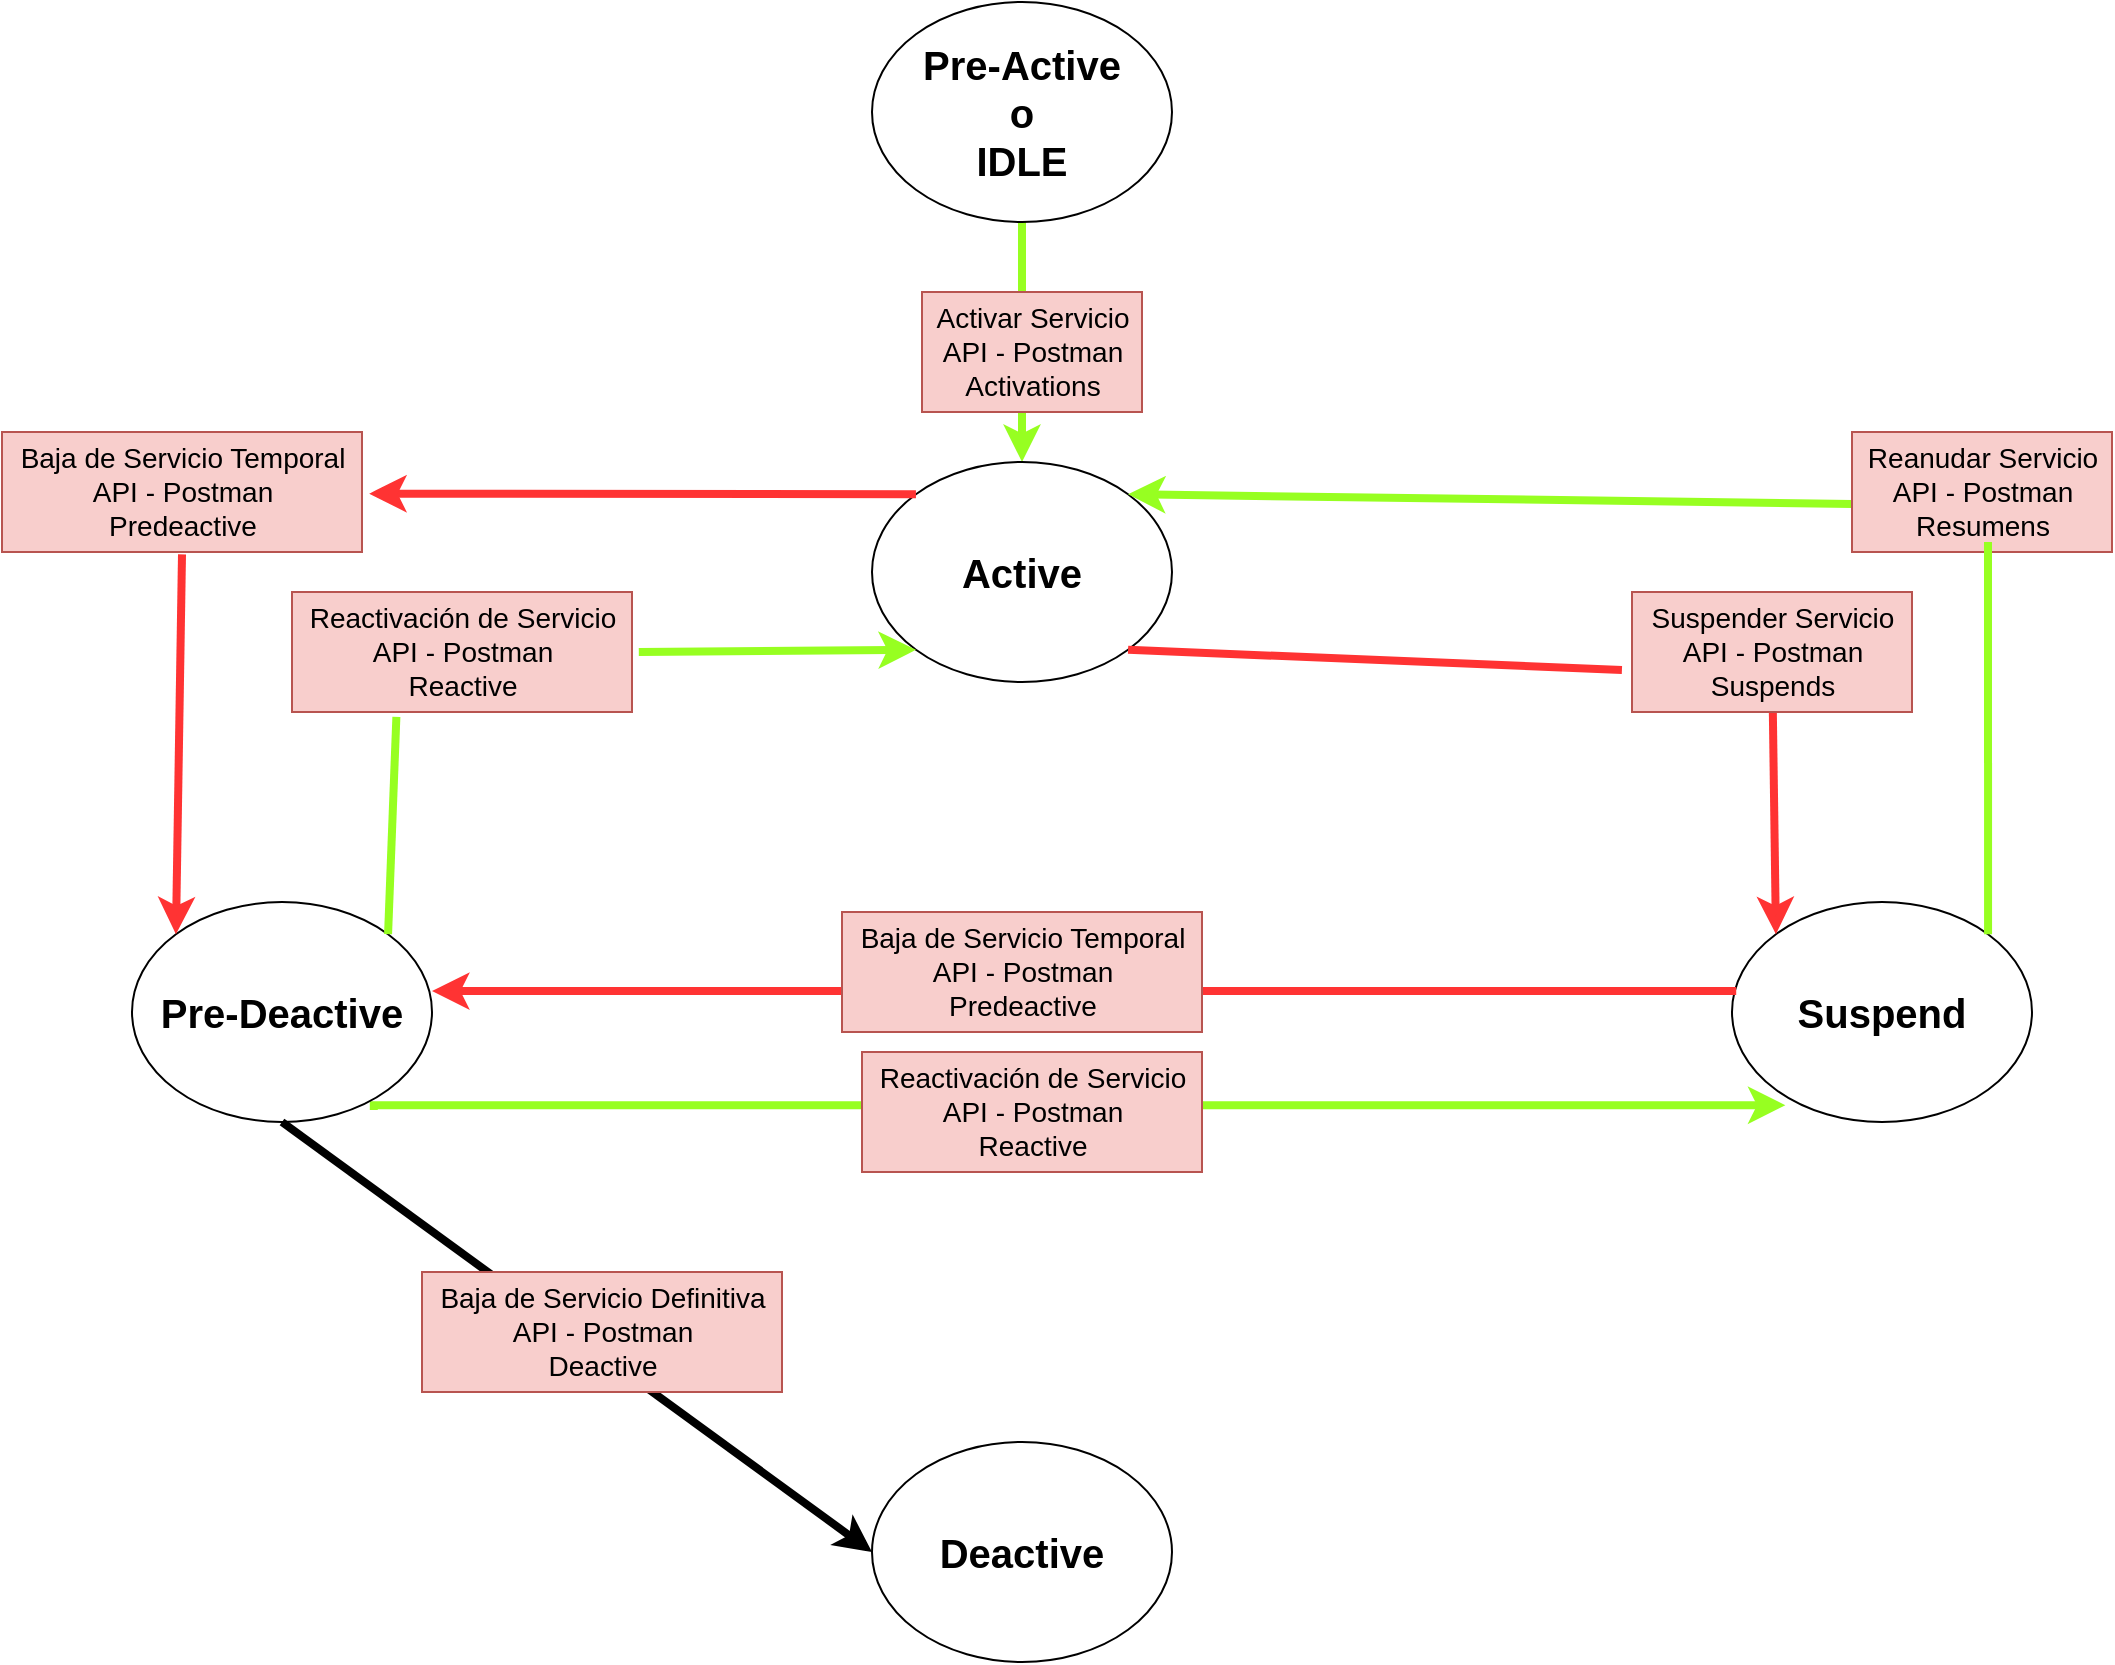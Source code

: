 <mxfile version="15.5.2" type="github">
  <diagram id="H7uGVd6uUkmrxRJBJKdL" name="Page-1">
    <mxGraphModel dx="1955" dy="576" grid="1" gridSize="10" guides="1" tooltips="1" connect="1" arrows="1" fold="1" page="1" pageScale="1" pageWidth="827" pageHeight="1169" background="#ffffff" math="0" shadow="0">
      <root>
        <mxCell id="0" />
        <mxCell id="1" parent="0" />
        <mxCell id="E-aPnvL4wcG2CTVnwj5k-7" style="edgeStyle=orthogonalEdgeStyle;rounded=0;orthogonalLoop=1;jettySize=auto;html=1;exitX=0.5;exitY=1;exitDx=0;exitDy=0;entryX=0.5;entryY=0;entryDx=0;entryDy=0;strokeColor=#97FF21;strokeWidth=4;" parent="1" source="E-aPnvL4wcG2CTVnwj5k-1" target="E-aPnvL4wcG2CTVnwj5k-2" edge="1">
          <mxGeometry relative="1" as="geometry" />
        </mxCell>
        <mxCell id="E-aPnvL4wcG2CTVnwj5k-1" value="Pre-Active&lt;br style=&quot;font-size: 20px;&quot;&gt;o&lt;br style=&quot;font-size: 20px;&quot;&gt;IDLE" style="ellipse;whiteSpace=wrap;html=1;fontSize=20;fontStyle=1" parent="1" vertex="1">
          <mxGeometry x="360" y="150" width="150" height="110" as="geometry" />
        </mxCell>
        <mxCell id="E-aPnvL4wcG2CTVnwj5k-2" value="Active" style="ellipse;whiteSpace=wrap;html=1;strokeWidth=1;perimeterSpacing=0;fontSize=20;fontStyle=1" parent="1" vertex="1">
          <mxGeometry x="360" y="380" width="150" height="110" as="geometry" />
        </mxCell>
        <mxCell id="E-aPnvL4wcG2CTVnwj5k-3" value="Suspend" style="ellipse;whiteSpace=wrap;html=1;fontSize=20;fontStyle=1" parent="1" vertex="1">
          <mxGeometry x="790" y="600" width="150" height="110" as="geometry" />
        </mxCell>
        <mxCell id="E-aPnvL4wcG2CTVnwj5k-21" style="edgeStyle=orthogonalEdgeStyle;rounded=0;orthogonalLoop=1;jettySize=auto;html=1;entryX=0.178;entryY=0.924;entryDx=0;entryDy=0;entryPerimeter=0;exitX=0.806;exitY=0.945;exitDx=0;exitDy=0;exitPerimeter=0;strokeColor=#97FF21;strokeWidth=4;" parent="1" source="E-aPnvL4wcG2CTVnwj5k-4" target="E-aPnvL4wcG2CTVnwj5k-3" edge="1">
          <mxGeometry relative="1" as="geometry">
            <Array as="points">
              <mxPoint x="111" y="702" />
            </Array>
            <mxPoint x="200" y="702" as="sourcePoint" />
          </mxGeometry>
        </mxCell>
        <mxCell id="E-aPnvL4wcG2CTVnwj5k-4" value="Pre-Deactive" style="ellipse;whiteSpace=wrap;html=1;fontSize=20;fontStyle=1" parent="1" vertex="1">
          <mxGeometry x="-10" y="600" width="150" height="110" as="geometry" />
        </mxCell>
        <mxCell id="E-aPnvL4wcG2CTVnwj5k-5" value="Deactive" style="ellipse;whiteSpace=wrap;html=1;fontSize=20;fontStyle=1" parent="1" vertex="1">
          <mxGeometry x="360" y="870" width="150" height="110" as="geometry" />
        </mxCell>
        <mxCell id="E-aPnvL4wcG2CTVnwj5k-8" value="Activar Servicio&lt;br style=&quot;font-size: 14px;&quot;&gt;API - Postman&lt;br style=&quot;font-size: 14px;&quot;&gt;Activations" style="text;html=1;align=center;verticalAlign=middle;resizable=0;points=[];autosize=1;strokeWidth=1;fillColor=#f8cecc;strokeColor=#b85450;fontSize=14;" parent="1" vertex="1">
          <mxGeometry x="385" y="295" width="110" height="60" as="geometry" />
        </mxCell>
        <mxCell id="E-aPnvL4wcG2CTVnwj5k-9" value="" style="endArrow=classic;html=1;rounded=0;entryX=0;entryY=0;entryDx=0;entryDy=0;startArrow=none;strokeWidth=4;strokeColor=#FF3333;" parent="1" source="E-aPnvL4wcG2CTVnwj5k-10" edge="1" target="E-aPnvL4wcG2CTVnwj5k-3">
          <mxGeometry width="50" height="50" relative="1" as="geometry">
            <mxPoint x="820" y="510" as="sourcePoint" />
            <mxPoint x="790" y="645" as="targetPoint" />
            <Array as="points" />
          </mxGeometry>
        </mxCell>
        <mxCell id="E-aPnvL4wcG2CTVnwj5k-11" value="" style="endArrow=classic;exitX=0.001;exitY=0.6;exitDx=0;exitDy=0;entryX=1;entryY=0;entryDx=0;entryDy=0;startArrow=none;exitPerimeter=0;fontColor=#97FF21;fontSize=14;html=1;rounded=0;strokeColor=#97FF21;jumpSize=11;strokeWidth=4;" parent="1" source="E-aPnvL4wcG2CTVnwj5k-12" target="E-aPnvL4wcG2CTVnwj5k-2" edge="1">
          <mxGeometry width="50" height="50" relative="1" as="geometry">
            <mxPoint x="600" y="350" as="sourcePoint" />
            <mxPoint x="510" y="415" as="targetPoint" />
            <Array as="points" />
          </mxGeometry>
        </mxCell>
        <mxCell id="E-aPnvL4wcG2CTVnwj5k-13" value="" style="endArrow=classic;html=1;rounded=0;entryX=1;entryY=0.405;entryDx=0;entryDy=0;exitX=0.014;exitY=0.405;exitDx=0;exitDy=0;exitPerimeter=0;entryPerimeter=0;strokeColor=#FF3333;strokeWidth=4;" parent="1" source="E-aPnvL4wcG2CTVnwj5k-3" target="E-aPnvL4wcG2CTVnwj5k-4" edge="1">
          <mxGeometry width="50" height="50" relative="1" as="geometry">
            <mxPoint x="760" y="636" as="sourcePoint" />
            <mxPoint x="300" y="450" as="targetPoint" />
          </mxGeometry>
        </mxCell>
        <mxCell id="E-aPnvL4wcG2CTVnwj5k-17" value="Baja de Servicio Temporal&lt;br style=&quot;font-size: 14px;&quot;&gt;API - Postman&lt;br style=&quot;font-size: 14px;&quot;&gt;Predeactive" style="text;html=1;align=center;verticalAlign=middle;resizable=0;points=[];autosize=1;strokeWidth=1;fillColor=#f8cecc;strokeColor=#b85450;fontSize=14;" parent="1" vertex="1">
          <mxGeometry x="345" y="605" width="180" height="60" as="geometry" />
        </mxCell>
        <mxCell id="E-aPnvL4wcG2CTVnwj5k-22" value="Reactivación de Servicio&lt;br style=&quot;font-size: 14px;&quot;&gt;API - Postman&lt;br style=&quot;font-size: 14px;&quot;&gt;Reactive" style="text;html=1;align=center;verticalAlign=middle;resizable=0;points=[];autosize=1;strokeWidth=1;fillColor=#f8cecc;strokeColor=#b85450;fontSize=14;" parent="1" vertex="1">
          <mxGeometry x="355" y="675" width="170" height="60" as="geometry" />
        </mxCell>
        <mxCell id="E-aPnvL4wcG2CTVnwj5k-26" value="" style="endArrow=classic;html=1;rounded=0;entryX=0;entryY=1;entryDx=0;entryDy=0;exitX=1.02;exitY=0.5;exitDx=0;exitDy=0;startArrow=none;exitPerimeter=0;strokeColor=#97FF21;strokeWidth=4;" parent="1" source="E-aPnvL4wcG2CTVnwj5k-28" target="E-aPnvL4wcG2CTVnwj5k-2" edge="1">
          <mxGeometry width="50" height="50" relative="1" as="geometry">
            <mxPoint x="145" y="585" as="sourcePoint" />
            <mxPoint x="195" y="535" as="targetPoint" />
            <Array as="points" />
          </mxGeometry>
        </mxCell>
        <mxCell id="E-aPnvL4wcG2CTVnwj5k-29" value="" style="endArrow=classic;html=1;rounded=0;exitX=0.5;exitY=1;exitDx=0;exitDy=0;entryX=0;entryY=0.5;entryDx=0;entryDy=0;strokeWidth=4;" parent="1" source="E-aPnvL4wcG2CTVnwj5k-4" target="E-aPnvL4wcG2CTVnwj5k-5" edge="1">
          <mxGeometry width="50" height="50" relative="1" as="geometry">
            <mxPoint x="430" y="800" as="sourcePoint" />
            <mxPoint x="480" y="750" as="targetPoint" />
          </mxGeometry>
        </mxCell>
        <mxCell id="E-aPnvL4wcG2CTVnwj5k-30" value="Baja de Servicio Definitiva&lt;br style=&quot;font-size: 14px;&quot;&gt;API - Postman&lt;br style=&quot;font-size: 14px;&quot;&gt;Deactive" style="text;html=1;align=center;verticalAlign=middle;resizable=0;points=[];autosize=1;strokeWidth=1;fillColor=#f8cecc;strokeColor=#b85450;fontSize=14;" parent="1" vertex="1">
          <mxGeometry x="135" y="785" width="180" height="60" as="geometry" />
        </mxCell>
        <mxCell id="E-aPnvL4wcG2CTVnwj5k-10" value="Suspender Servicio&lt;br style=&quot;font-size: 14px;&quot;&gt;API - Postman&lt;br style=&quot;font-size: 14px;&quot;&gt;Suspends" style="text;html=1;align=center;verticalAlign=middle;resizable=0;points=[];autosize=1;strokeWidth=1;fillColor=#f8cecc;strokeColor=#b85450;fontSize=14;" parent="1" vertex="1">
          <mxGeometry x="740" y="445" width="140" height="60" as="geometry" />
        </mxCell>
        <mxCell id="cA8Drn6Rid59aDa7ESIs-1" value="" style="endArrow=none;html=1;rounded=0;exitX=1;exitY=1;exitDx=0;exitDy=0;strokeColor=#FF3333;strokeWidth=4;entryX=-0.036;entryY=0.65;entryDx=0;entryDy=0;entryPerimeter=0;" edge="1" parent="1" source="E-aPnvL4wcG2CTVnwj5k-2" target="E-aPnvL4wcG2CTVnwj5k-10">
          <mxGeometry width="50" height="50" relative="1" as="geometry">
            <mxPoint x="488.126" y="473.823" as="sourcePoint" />
            <mxPoint x="740" y="474" as="targetPoint" />
            <Array as="points" />
          </mxGeometry>
        </mxCell>
        <mxCell id="E-aPnvL4wcG2CTVnwj5k-12" value="Reanudar Servicio&lt;br style=&quot;font-size: 14px;&quot;&gt;API - Postman&lt;br style=&quot;font-size: 14px;&quot;&gt;Resumens" style="text;html=1;align=center;verticalAlign=middle;resizable=0;points=[];autosize=1;strokeWidth=1;fillColor=#f8cecc;strokeColor=#b85450;fontSize=14;" parent="1" vertex="1">
          <mxGeometry x="850" y="365" width="130" height="60" as="geometry" />
        </mxCell>
        <mxCell id="cA8Drn6Rid59aDa7ESIs-2" value="" style="endArrow=none;html=1;rounded=0;exitX=1;exitY=0;exitDx=0;exitDy=0;fontColor=#97FF21;strokeColor=#97FF21;strokeWidth=4;" edge="1" parent="1" source="E-aPnvL4wcG2CTVnwj5k-3">
          <mxGeometry width="50" height="50" relative="1" as="geometry">
            <mxPoint x="918.126" y="606.177" as="sourcePoint" />
            <mxPoint x="918" y="420" as="targetPoint" />
            <Array as="points" />
          </mxGeometry>
        </mxCell>
        <mxCell id="E-aPnvL4wcG2CTVnwj5k-24" value="Baja de Servicio Temporal&lt;br style=&quot;font-size: 14px;&quot;&gt;API - Postman&lt;br style=&quot;font-size: 14px;&quot;&gt;Predeactive" style="text;html=1;align=center;verticalAlign=middle;resizable=0;points=[];autosize=1;strokeWidth=1;fillColor=#f8cecc;strokeColor=#b85450;fontSize=14;" parent="1" vertex="1">
          <mxGeometry x="-75" y="365" width="180" height="60" as="geometry" />
        </mxCell>
        <mxCell id="cA8Drn6Rid59aDa7ESIs-4" value="" style="endArrow=classic;html=1;rounded=0;fontSize=20;entryX=1.02;entryY=0.514;entryDx=0;entryDy=0;entryPerimeter=0;exitX=0;exitY=0;exitDx=0;exitDy=0;strokeColor=#FF3333;strokeWidth=4;" edge="1" parent="1" source="E-aPnvL4wcG2CTVnwj5k-2" target="E-aPnvL4wcG2CTVnwj5k-24">
          <mxGeometry width="50" height="50" relative="1" as="geometry">
            <mxPoint x="210" y="370" as="sourcePoint" />
            <mxPoint x="260" y="320" as="targetPoint" />
          </mxGeometry>
        </mxCell>
        <mxCell id="cA8Drn6Rid59aDa7ESIs-5" value="" style="endArrow=classic;html=1;rounded=0;fontSize=20;exitX=0.5;exitY=1.02;exitDx=0;exitDy=0;exitPerimeter=0;entryX=0;entryY=0;entryDx=0;entryDy=0;strokeColor=#FF3333;strokeWidth=4;" edge="1" parent="1" source="E-aPnvL4wcG2CTVnwj5k-24" target="E-aPnvL4wcG2CTVnwj5k-4">
          <mxGeometry width="50" height="50" relative="1" as="geometry">
            <mxPoint y="520" as="sourcePoint" />
            <mxPoint x="50" y="470" as="targetPoint" />
          </mxGeometry>
        </mxCell>
        <mxCell id="E-aPnvL4wcG2CTVnwj5k-28" value="Reactivación de Servicio&lt;br style=&quot;font-size: 14px;&quot;&gt;API - Postman&lt;br style=&quot;font-size: 14px;&quot;&gt;Reactive" style="text;html=1;align=center;verticalAlign=middle;resizable=0;points=[];autosize=1;strokeWidth=1;fillColor=#f8cecc;strokeColor=#b85450;fontSize=14;" parent="1" vertex="1">
          <mxGeometry x="70" y="445" width="170" height="60" as="geometry" />
        </mxCell>
        <mxCell id="cA8Drn6Rid59aDa7ESIs-6" value="" style="endArrow=none;html=1;rounded=0;entryX=0.307;entryY=1.04;entryDx=0;entryDy=0;entryPerimeter=0;exitX=1;exitY=0;exitDx=0;exitDy=0;strokeColor=#97FF21;strokeWidth=4;" edge="1" parent="1" source="E-aPnvL4wcG2CTVnwj5k-4" target="E-aPnvL4wcG2CTVnwj5k-28">
          <mxGeometry width="50" height="50" relative="1" as="geometry">
            <mxPoint x="118.033" y="636.109" as="sourcePoint" />
            <mxPoint x="365.4" y="465.14" as="targetPoint" />
            <Array as="points" />
          </mxGeometry>
        </mxCell>
      </root>
    </mxGraphModel>
  </diagram>
</mxfile>
